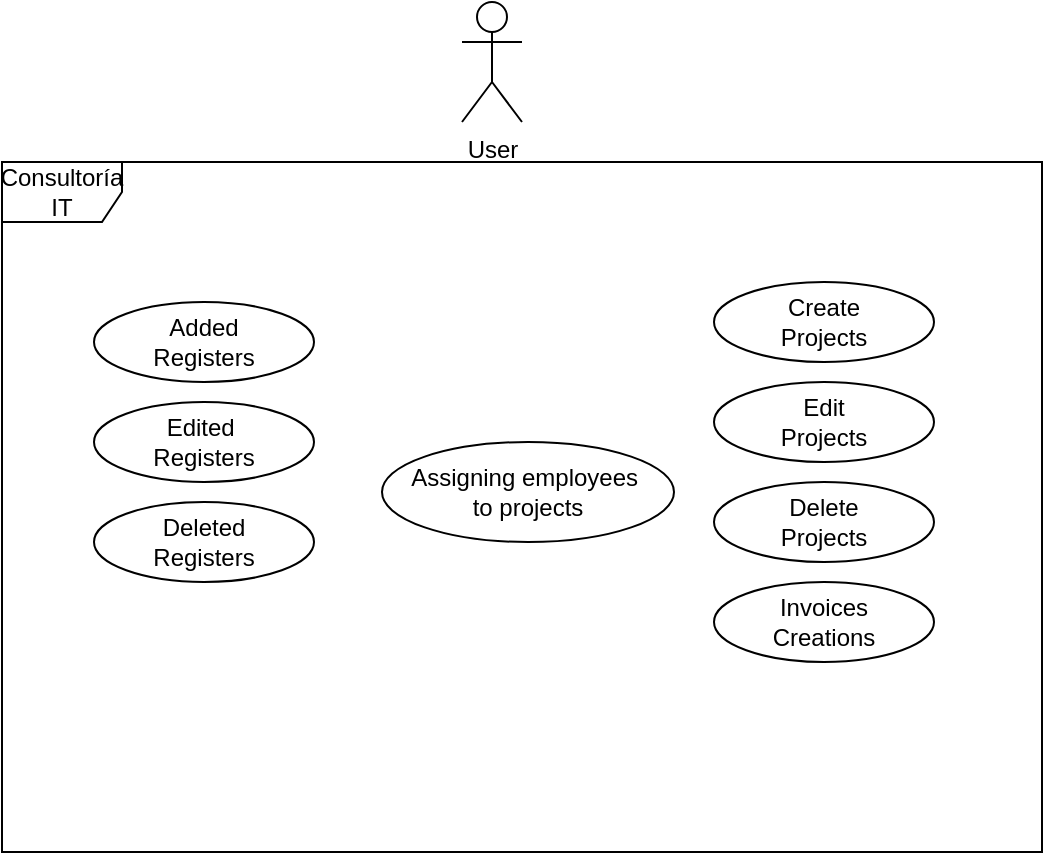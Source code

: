 <mxfile version="24.8.0">
  <diagram name="Página-1" id="jKzU2qFJgsKS6pD1pg8x">
    <mxGraphModel dx="1489" dy="807" grid="1" gridSize="10" guides="1" tooltips="1" connect="1" arrows="1" fold="1" page="1" pageScale="1" pageWidth="827" pageHeight="1169" math="0" shadow="0">
      <root>
        <mxCell id="0" />
        <mxCell id="1" parent="0" />
        <mxCell id="AVF1j_iNjwQPH2Job04u-1" value="Consultoría IT" style="shape=umlFrame;whiteSpace=wrap;html=1;pointerEvents=0;" vertex="1" parent="1">
          <mxGeometry x="154" y="390" width="520" height="345" as="geometry" />
        </mxCell>
        <mxCell id="AVF1j_iNjwQPH2Job04u-2" value="User" style="shape=umlActor;verticalLabelPosition=bottom;verticalAlign=top;html=1;" vertex="1" parent="1">
          <mxGeometry x="384" y="310" width="30" height="60" as="geometry" />
        </mxCell>
        <mxCell id="AVF1j_iNjwQPH2Job04u-9" value="Create&lt;div&gt;Projects&lt;/div&gt;" style="ellipse;whiteSpace=wrap;html=1;" vertex="1" parent="1">
          <mxGeometry x="510" y="450" width="110" height="40" as="geometry" />
        </mxCell>
        <mxCell id="AVF1j_iNjwQPH2Job04u-10" value="Edit&lt;div&gt;&lt;div&gt;Projects&lt;/div&gt;&lt;/div&gt;" style="ellipse;whiteSpace=wrap;html=1;" vertex="1" parent="1">
          <mxGeometry x="510" y="500" width="110" height="40" as="geometry" />
        </mxCell>
        <mxCell id="AVF1j_iNjwQPH2Job04u-11" value="Delete&lt;div&gt;Projects&lt;/div&gt;" style="ellipse;whiteSpace=wrap;html=1;" vertex="1" parent="1">
          <mxGeometry x="510" y="550" width="110" height="40" as="geometry" />
        </mxCell>
        <mxCell id="AVF1j_iNjwQPH2Job04u-12" value="Added&lt;div&gt;Registers&lt;/div&gt;" style="ellipse;whiteSpace=wrap;html=1;" vertex="1" parent="1">
          <mxGeometry x="200" y="460" width="110" height="40" as="geometry" />
        </mxCell>
        <mxCell id="AVF1j_iNjwQPH2Job04u-13" value="Edited&amp;nbsp;&lt;div&gt;Registers&lt;/div&gt;" style="ellipse;whiteSpace=wrap;html=1;" vertex="1" parent="1">
          <mxGeometry x="200" y="510" width="110" height="40" as="geometry" />
        </mxCell>
        <mxCell id="AVF1j_iNjwQPH2Job04u-14" value="Deleted&lt;div&gt;Registers&lt;/div&gt;" style="ellipse;whiteSpace=wrap;html=1;" vertex="1" parent="1">
          <mxGeometry x="200" y="560" width="110" height="40" as="geometry" />
        </mxCell>
        <mxCell id="AVF1j_iNjwQPH2Job04u-15" value="Invoices&lt;div&gt;Creations&lt;/div&gt;" style="ellipse;whiteSpace=wrap;html=1;" vertex="1" parent="1">
          <mxGeometry x="510" y="600" width="110" height="40" as="geometry" />
        </mxCell>
        <mxCell id="AVF1j_iNjwQPH2Job04u-17" value="Assigning employees&amp;nbsp;&lt;div&gt;to projects&lt;/div&gt;" style="ellipse;whiteSpace=wrap;html=1;" vertex="1" parent="1">
          <mxGeometry x="344" y="530" width="146" height="50" as="geometry" />
        </mxCell>
      </root>
    </mxGraphModel>
  </diagram>
</mxfile>
